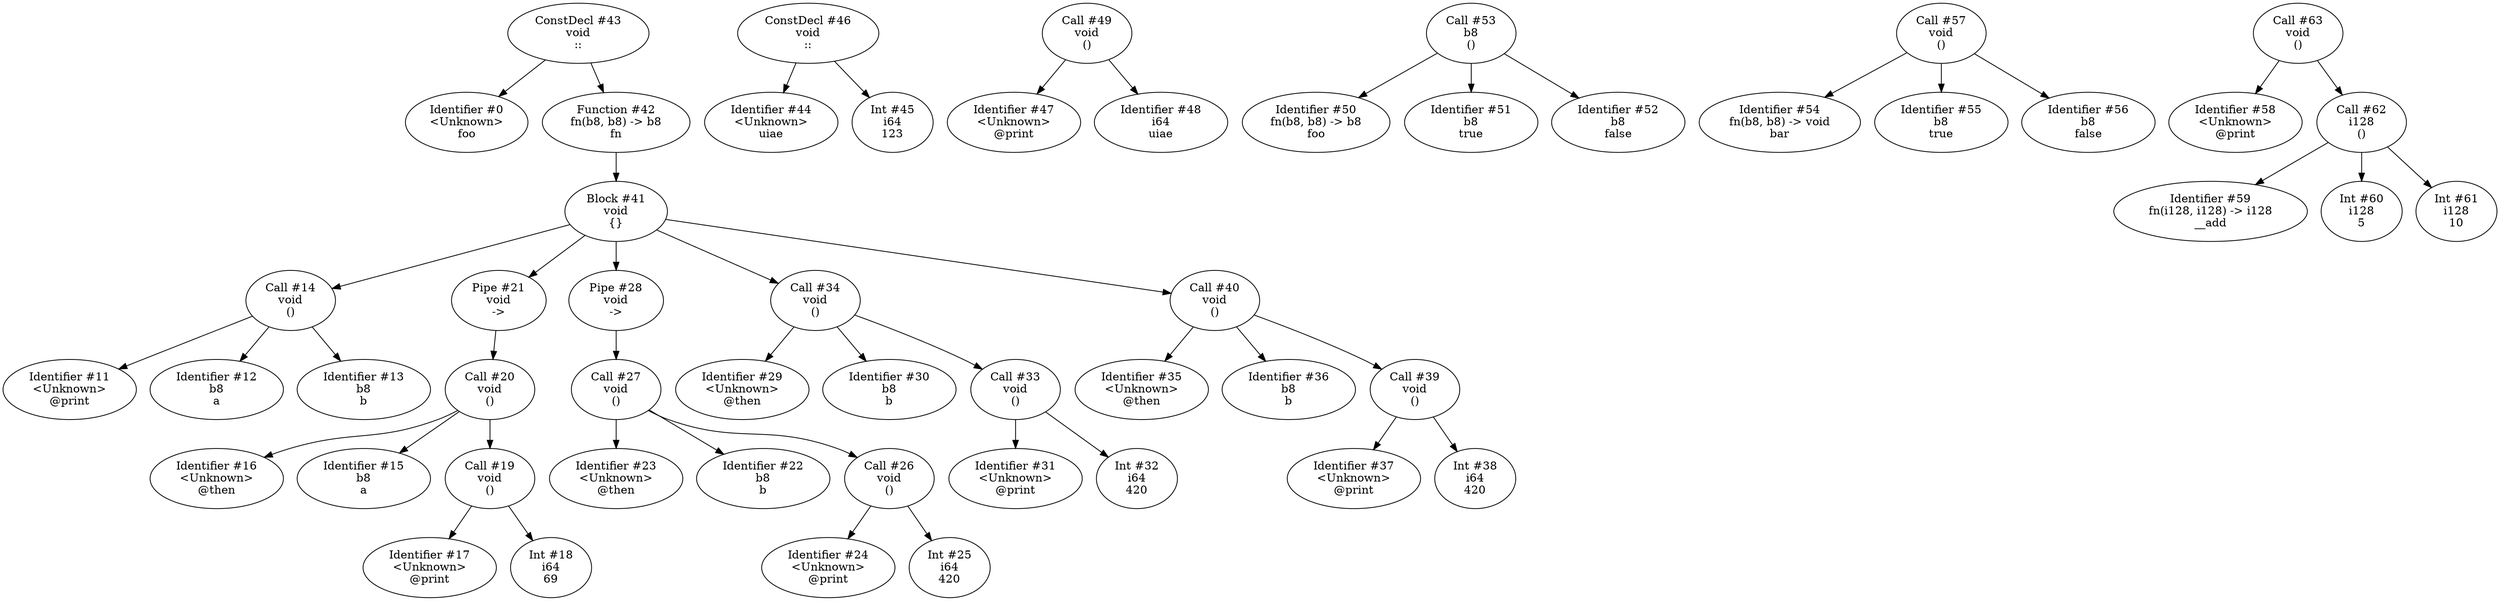 digraph Ast {
    "ConstDecl #43\nvoid\n::" -> "Identifier #0\n<Unknown>\nfoo"
    "ConstDecl #43\nvoid\n::" -> "Function #42\nfn(b8, b8) -> b8\nfn"
    "Function #42\nfn(b8, b8) -> b8\nfn" -> "Block #41\nvoid\n{}"
    "Block #41\nvoid\n{}" -> "Call #14\nvoid\n()"
    "Call #14\nvoid\n()" -> "Identifier #11\n<Unknown>\n@print"
    "Call #14\nvoid\n()" -> "Identifier #12\nb8\na"
    "Call #14\nvoid\n()" -> "Identifier #13\nb8\nb"
    "Block #41\nvoid\n{}" -> "Pipe #21\nvoid\n->"
    "Pipe #21\nvoid\n->" -> "Call #20\nvoid\n()"
    "Call #20\nvoid\n()" -> "Identifier #16\n<Unknown>\n@then"
    "Call #20\nvoid\n()" -> "Identifier #15\nb8\na"
    "Call #20\nvoid\n()" -> "Call #19\nvoid\n()"
    "Call #19\nvoid\n()" -> "Identifier #17\n<Unknown>\n@print"
    "Call #19\nvoid\n()" -> "Int #18\ni64\n69"
    "Block #41\nvoid\n{}" -> "Pipe #28\nvoid\n->"
    "Pipe #28\nvoid\n->" -> "Call #27\nvoid\n()"
    "Call #27\nvoid\n()" -> "Identifier #23\n<Unknown>\n@then"
    "Call #27\nvoid\n()" -> "Identifier #22\nb8\nb"
    "Call #27\nvoid\n()" -> "Call #26\nvoid\n()"
    "Call #26\nvoid\n()" -> "Identifier #24\n<Unknown>\n@print"
    "Call #26\nvoid\n()" -> "Int #25\ni64\n420"
    "Block #41\nvoid\n{}" -> "Call #34\nvoid\n()"
    "Call #34\nvoid\n()" -> "Identifier #29\n<Unknown>\n@then"
    "Call #34\nvoid\n()" -> "Identifier #30\nb8\nb"
    "Call #34\nvoid\n()" -> "Call #33\nvoid\n()"
    "Call #33\nvoid\n()" -> "Identifier #31\n<Unknown>\n@print"
    "Call #33\nvoid\n()" -> "Int #32\ni64\n420"
    "Block #41\nvoid\n{}" -> "Call #40\nvoid\n()"
    "Call #40\nvoid\n()" -> "Identifier #35\n<Unknown>\n@then"
    "Call #40\nvoid\n()" -> "Identifier #36\nb8\nb"
    "Call #40\nvoid\n()" -> "Call #39\nvoid\n()"
    "Call #39\nvoid\n()" -> "Identifier #37\n<Unknown>\n@print"
    "Call #39\nvoid\n()" -> "Int #38\ni64\n420"
    "ConstDecl #46\nvoid\n::" -> "Identifier #44\n<Unknown>\nuiae"
    "ConstDecl #46\nvoid\n::" -> "Int #45\ni64\n123"
    "Call #49\nvoid\n()" -> "Identifier #47\n<Unknown>\n@print"
    "Call #49\nvoid\n()" -> "Identifier #48\ni64\nuiae"
    "Call #53\nb8\n()" -> "Identifier #50\nfn(b8, b8) -> b8\nfoo"
    "Call #53\nb8\n()" -> "Identifier #51\nb8\ntrue"
    "Call #53\nb8\n()" -> "Identifier #52\nb8\nfalse"
    "Call #57\nvoid\n()" -> "Identifier #54\nfn(b8, b8) -> void\nbar"
    "Call #57\nvoid\n()" -> "Identifier #55\nb8\ntrue"
    "Call #57\nvoid\n()" -> "Identifier #56\nb8\nfalse"
    "Call #63\nvoid\n()" -> "Identifier #58\n<Unknown>\n@print"
    "Call #63\nvoid\n()" -> "Call #62\ni128\n()"
    "Call #62\ni128\n()" -> "Identifier #59\nfn(i128, i128) -> i128\n__add"
    "Call #62\ni128\n()" -> "Int #60\ni128\n5"
    "Call #62\ni128\n()" -> "Int #61\ni128\n10"
}